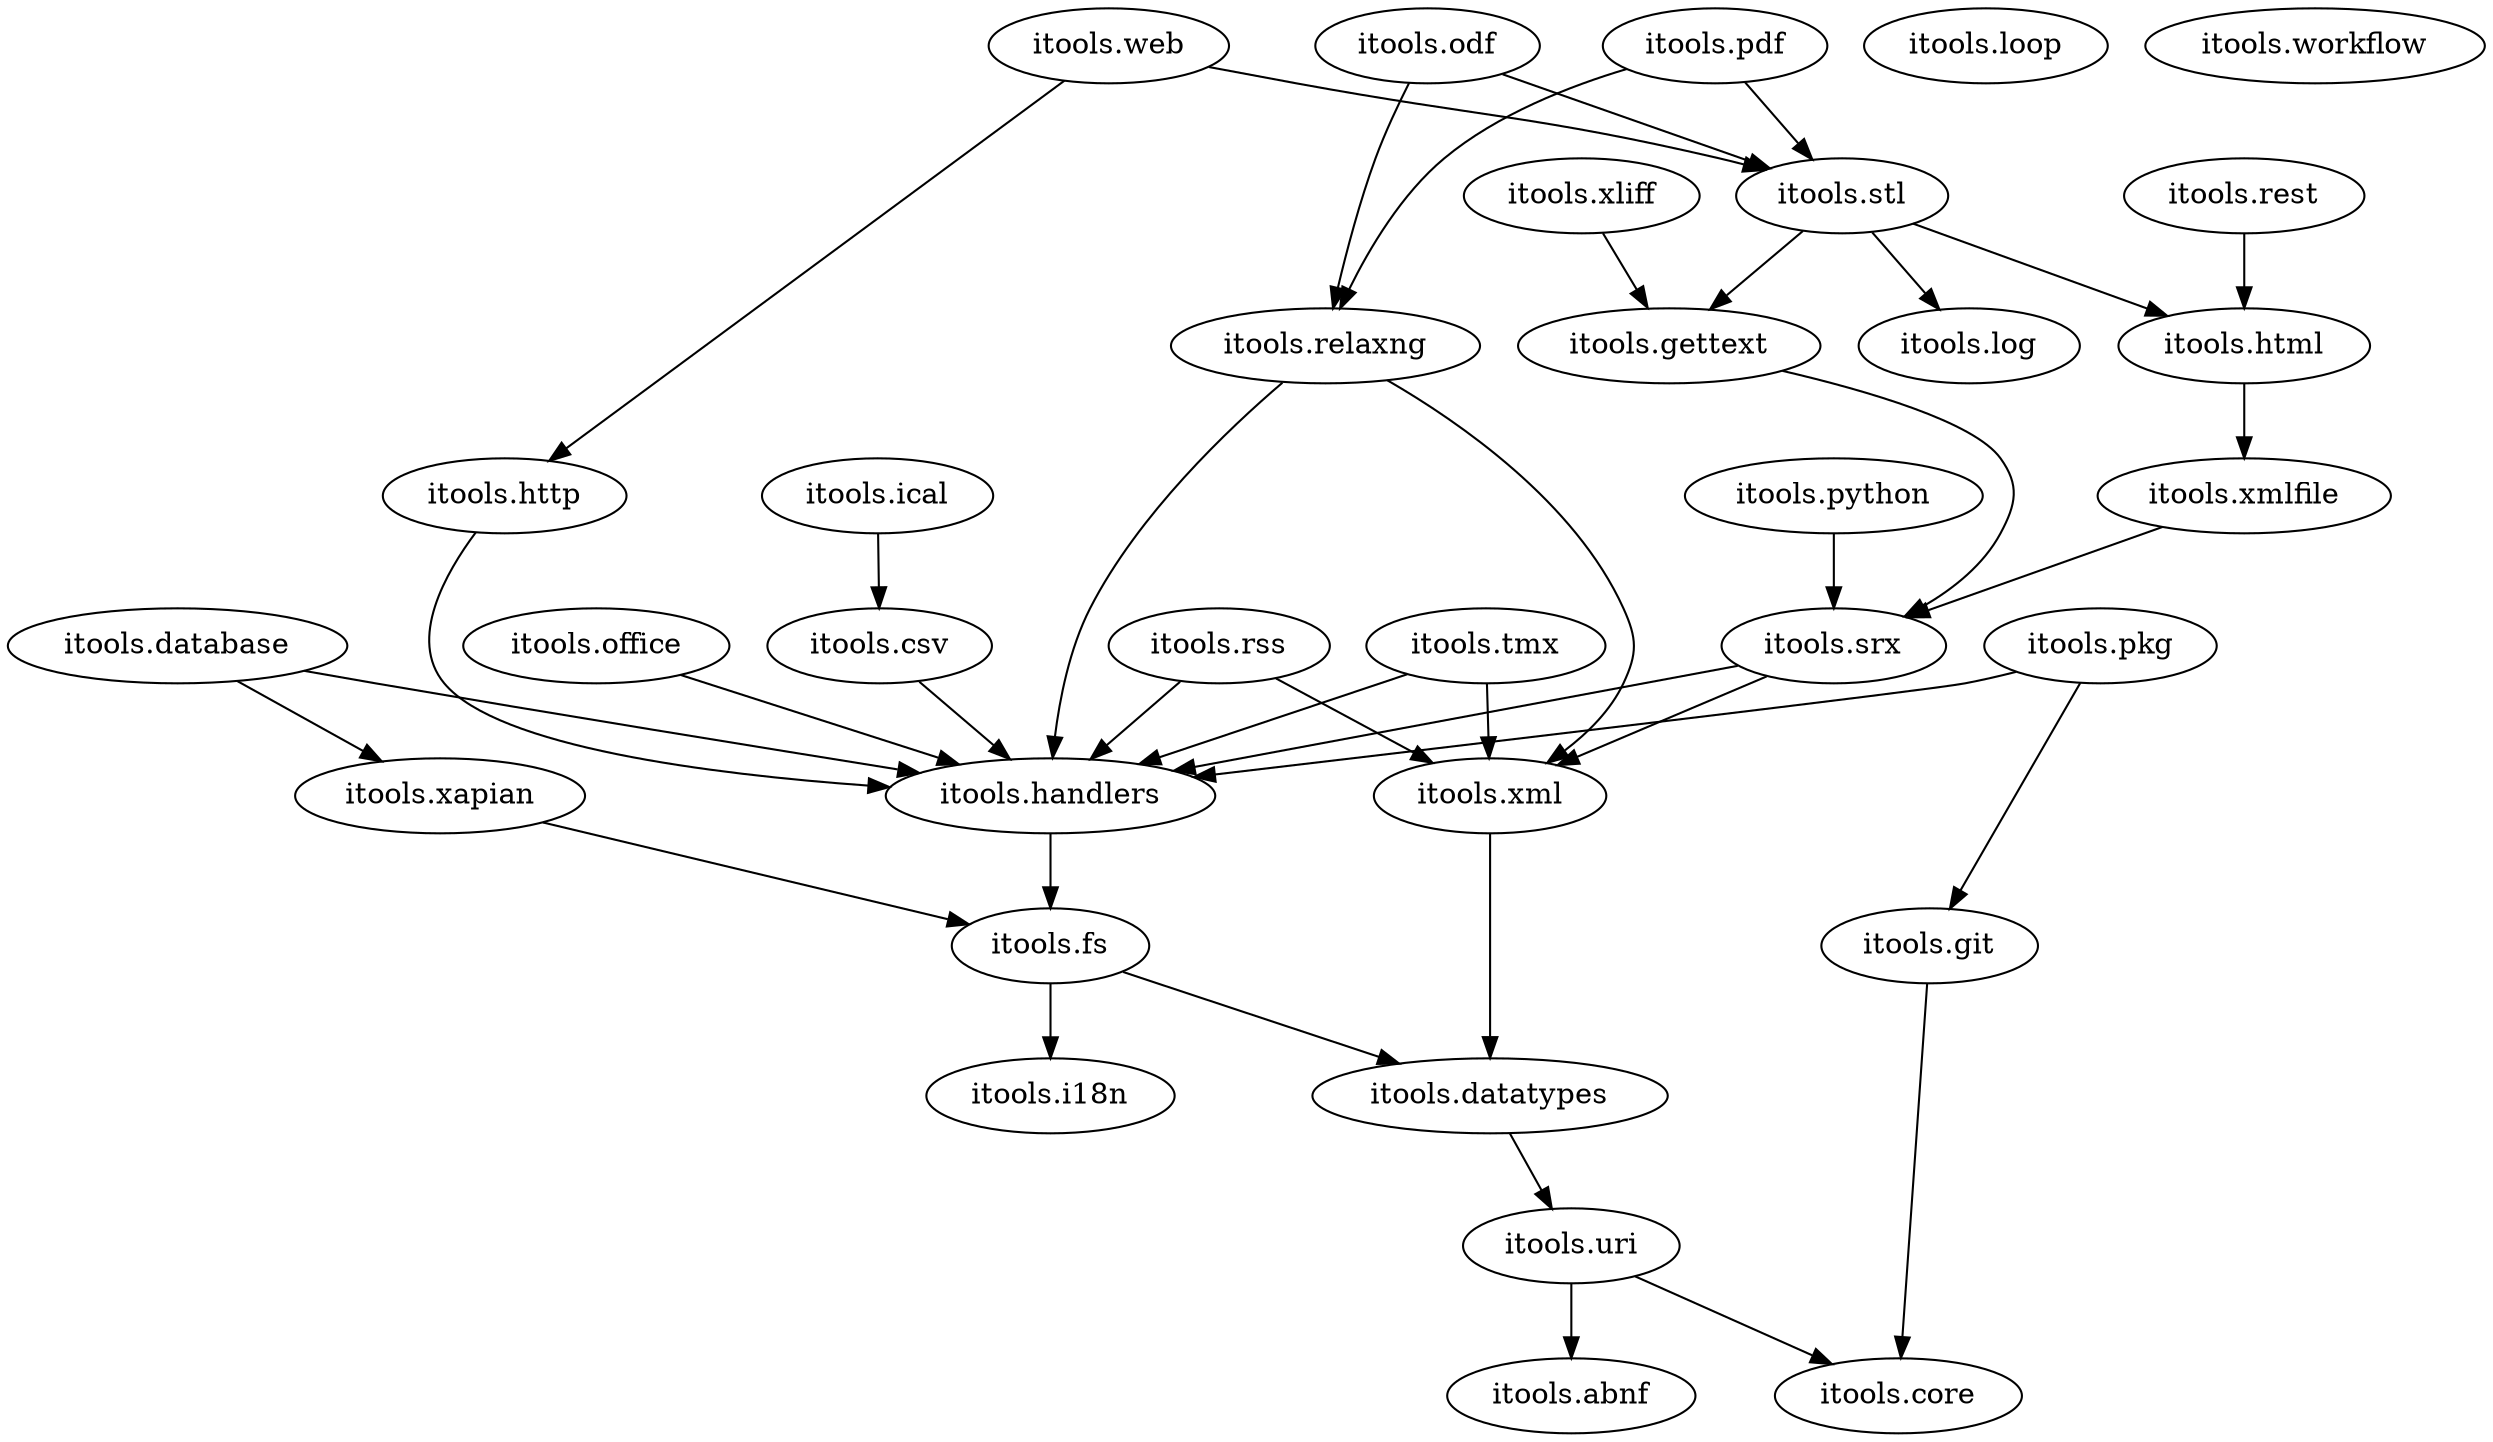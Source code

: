 digraph G {
  "itools.abnf";

  "itools.core";

#  "itools.csv" -> "itools.core";
#  "itools.csv" -> "itools.datatypes";
  "itools.csv" -> "itools.handlers";

#  "itools.database" -> "itools.core";
#  "itools.database" -> "itools.datatypes";
#  "itools.database" -> "itools.fs";
  "itools.database" -> "itools.handlers";
#  "itools.database" -> "itools.uri";
  "itools.database" -> "itools.xapian";

#  "itools.datatypes" -> "itools.core";
  "itools.datatypes" -> "itools.uri";

#  "itools.fs" -> "itools.core";
  "itools.fs" -> "itools.datatypes";
  "itools.fs" -> "itools.i18n";
#  "itools.fs" -> "itools.uri";

#  "itools.gettext" -> "itools.core";
#  "itools.gettext" -> "itools.handlers";
  "itools.gettext" -> "itools.srx";

  "itools.git" -> "itools.core";

#  "itools.handlers" -> "itools.core";
#  "itools.handlers" -> "itools.datatypes";
  "itools.handlers" -> "itools.fs";

#  "itools.html" -> "itools.core";
#  "itools.html" -> "itools.datatypes";
#  "itools.html" -> "itools.handlers";
#  "itools.html" -> "itools.xml";
  "itools.html" -> "itools.xmlfile";

#  "itools.http" -> "itools.datatypes";
  "itools.http" -> "itools.handlers";

  "itools.i18n";

#  "itools.ical" -> "itools.core";
  "itools.ical" -> "itools.csv";
#  "itools.ical" -> "itools.datatypes";
#  "itools.ical" -> "itools.handlers";

  "itools.log";

  "itools.loop";

#  "itools.odf" -> "itools.core";
#  "itools.odf" -> "itools.datatypes";
#  "itools.odf" -> "itools.fs";
#  "itools.odf" -> "itools.handlers";
  "itools.odf" -> "itools.relaxng";
  "itools.odf" -> "itools.stl";
#  "itools.odf" -> "itools.xml";
#  "itools.odf" -> "itools.xmlfile";

  "itools.office" -> "itools.handlers";

#  "itools.pdf" -> "itools.core";
#  "itools.pdf" -> "itools.datatypes";
#  "itools.pdf" -> "itools.fs";
#  "itools.pdf" -> "itools.handlers";
  "itools.pdf" -> "itools.relaxng";
  "itools.pdf" -> "itools.stl";
#  "itools.pdf" -> "itools.uri";
#  "itools.pdf" -> "itools.xml";
#  "itools.pdf" -> "itools.xmlfile";

#  "itools.pkg" -> "itools.core";
#  "itools.pkg" -> "itools.datatypes";
#  "itools.pkg" -> "itools.fs";
  "itools.pkg" -> "itools.git";
  "itools.pkg" -> "itools.handlers";

#  "itools.python" -> "itools.handlers";
  "itools.python" -> "itools.srx";

#  "itools.relaxng" -> "itools.core";
#  "itools.relaxng" -> "itools.datatypes";
#  "itools.relaxng" -> "itools.fs";
  "itools.relaxng" -> "itools.handlers";
  "itools.relaxng" -> "itools.xml";
#  "itools.relaxng" -> "itools.uri";

#  "itools.rest" -> "itools.handlers";
  "itools.rest" -> "itools.html";
#  "itools.rest" -> "itools.xml";

#  "itools.rss" -> "itools.core";
#  "itools.rss" -> "itools.datatypes";
  "itools.rss" -> "itools.handlers";
  "itools.rss" -> "itools.xml";

#  "itools.srx" -> "itools.core";
  "itools.srx" -> "itools.handlers";
  "itools.srx" -> "itools.xml";

#  "itools.stl" -> "itools.core";
#  "itools.stl" -> "itools.datatypes";
  "itools.stl" -> "itools.gettext";
  "itools.stl" -> "itools.html";
  "itools.stl" -> "itools.log";
#  "itools.stl" -> "itools.uri";
#  "itools.stl" -> "itools.xml";
#  "itools.stl" -> "itools.xmlfile";

#  "itools.tmx" -> "itools.core";
#  "itools.tmx" -> "itools.datatypes";
  "itools.tmx" -> "itools.handlers";
  "itools.tmx" -> "itools.xml";

  "itools.uri" -> "itools.abnf";
  "itools.uri" -> "itools.core";

#  "itools.web" -> "itools.core";
#  "itools.web" -> "itools.datatypes";
#  "itools.web" -> "itools.gettext";
  "itools.web" -> "itools.http";
#  "itools.web" -> "itools.i18n";
#  "itools.web" -> "itools.log";
  "itools.web" -> "itools.stl";
#  "itools.web" -> "itools.uri";

  "itools.workflow";

#  "itools.xapian" -> "itools.datatypes";
  "itools.xapian" -> "itools.fs";
#  "itools.xapian" -> "itools.i18n";

#  "itools.xliff" -> "itools.core";
#  "itools.xliff" -> "itools.datatypes";
  "itools.xliff" -> "itools.gettext";
#  "itools.xliff" -> "itools.handlers";
#  "itools.xliff" -> "itools.srx";
#  "itools.xliff" -> "itools.xml";

  "itools.xml" -> "itools.datatypes";

#  "itools.xmlfile" -> "itools.datatypes";
#  "itools.xmlfile" -> "itools.handlers";
  "itools.xmlfile" -> "itools.srx";
#  "itools.xmlfile" -> "itools.xml";
}
